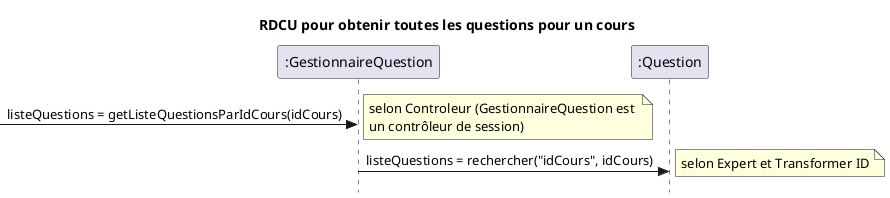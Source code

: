 @startuml
skinparam style strictuml
skinparam defaultfontname Verdana
title RDCU pour obtenir toutes les questions pour un cours
participant ":GestionnaireQuestion" as gq
participant ":Question" as q

-> gq : listeQuestions = getListeQuestionsParIdCours(idCours)
note right : selon Controleur (GestionnaireQuestion est \nun contrôleur de session)
gq->q : listeQuestions = rechercher("idCours", idCours)
note right : selon Expert et Transformer ID


@enduml
